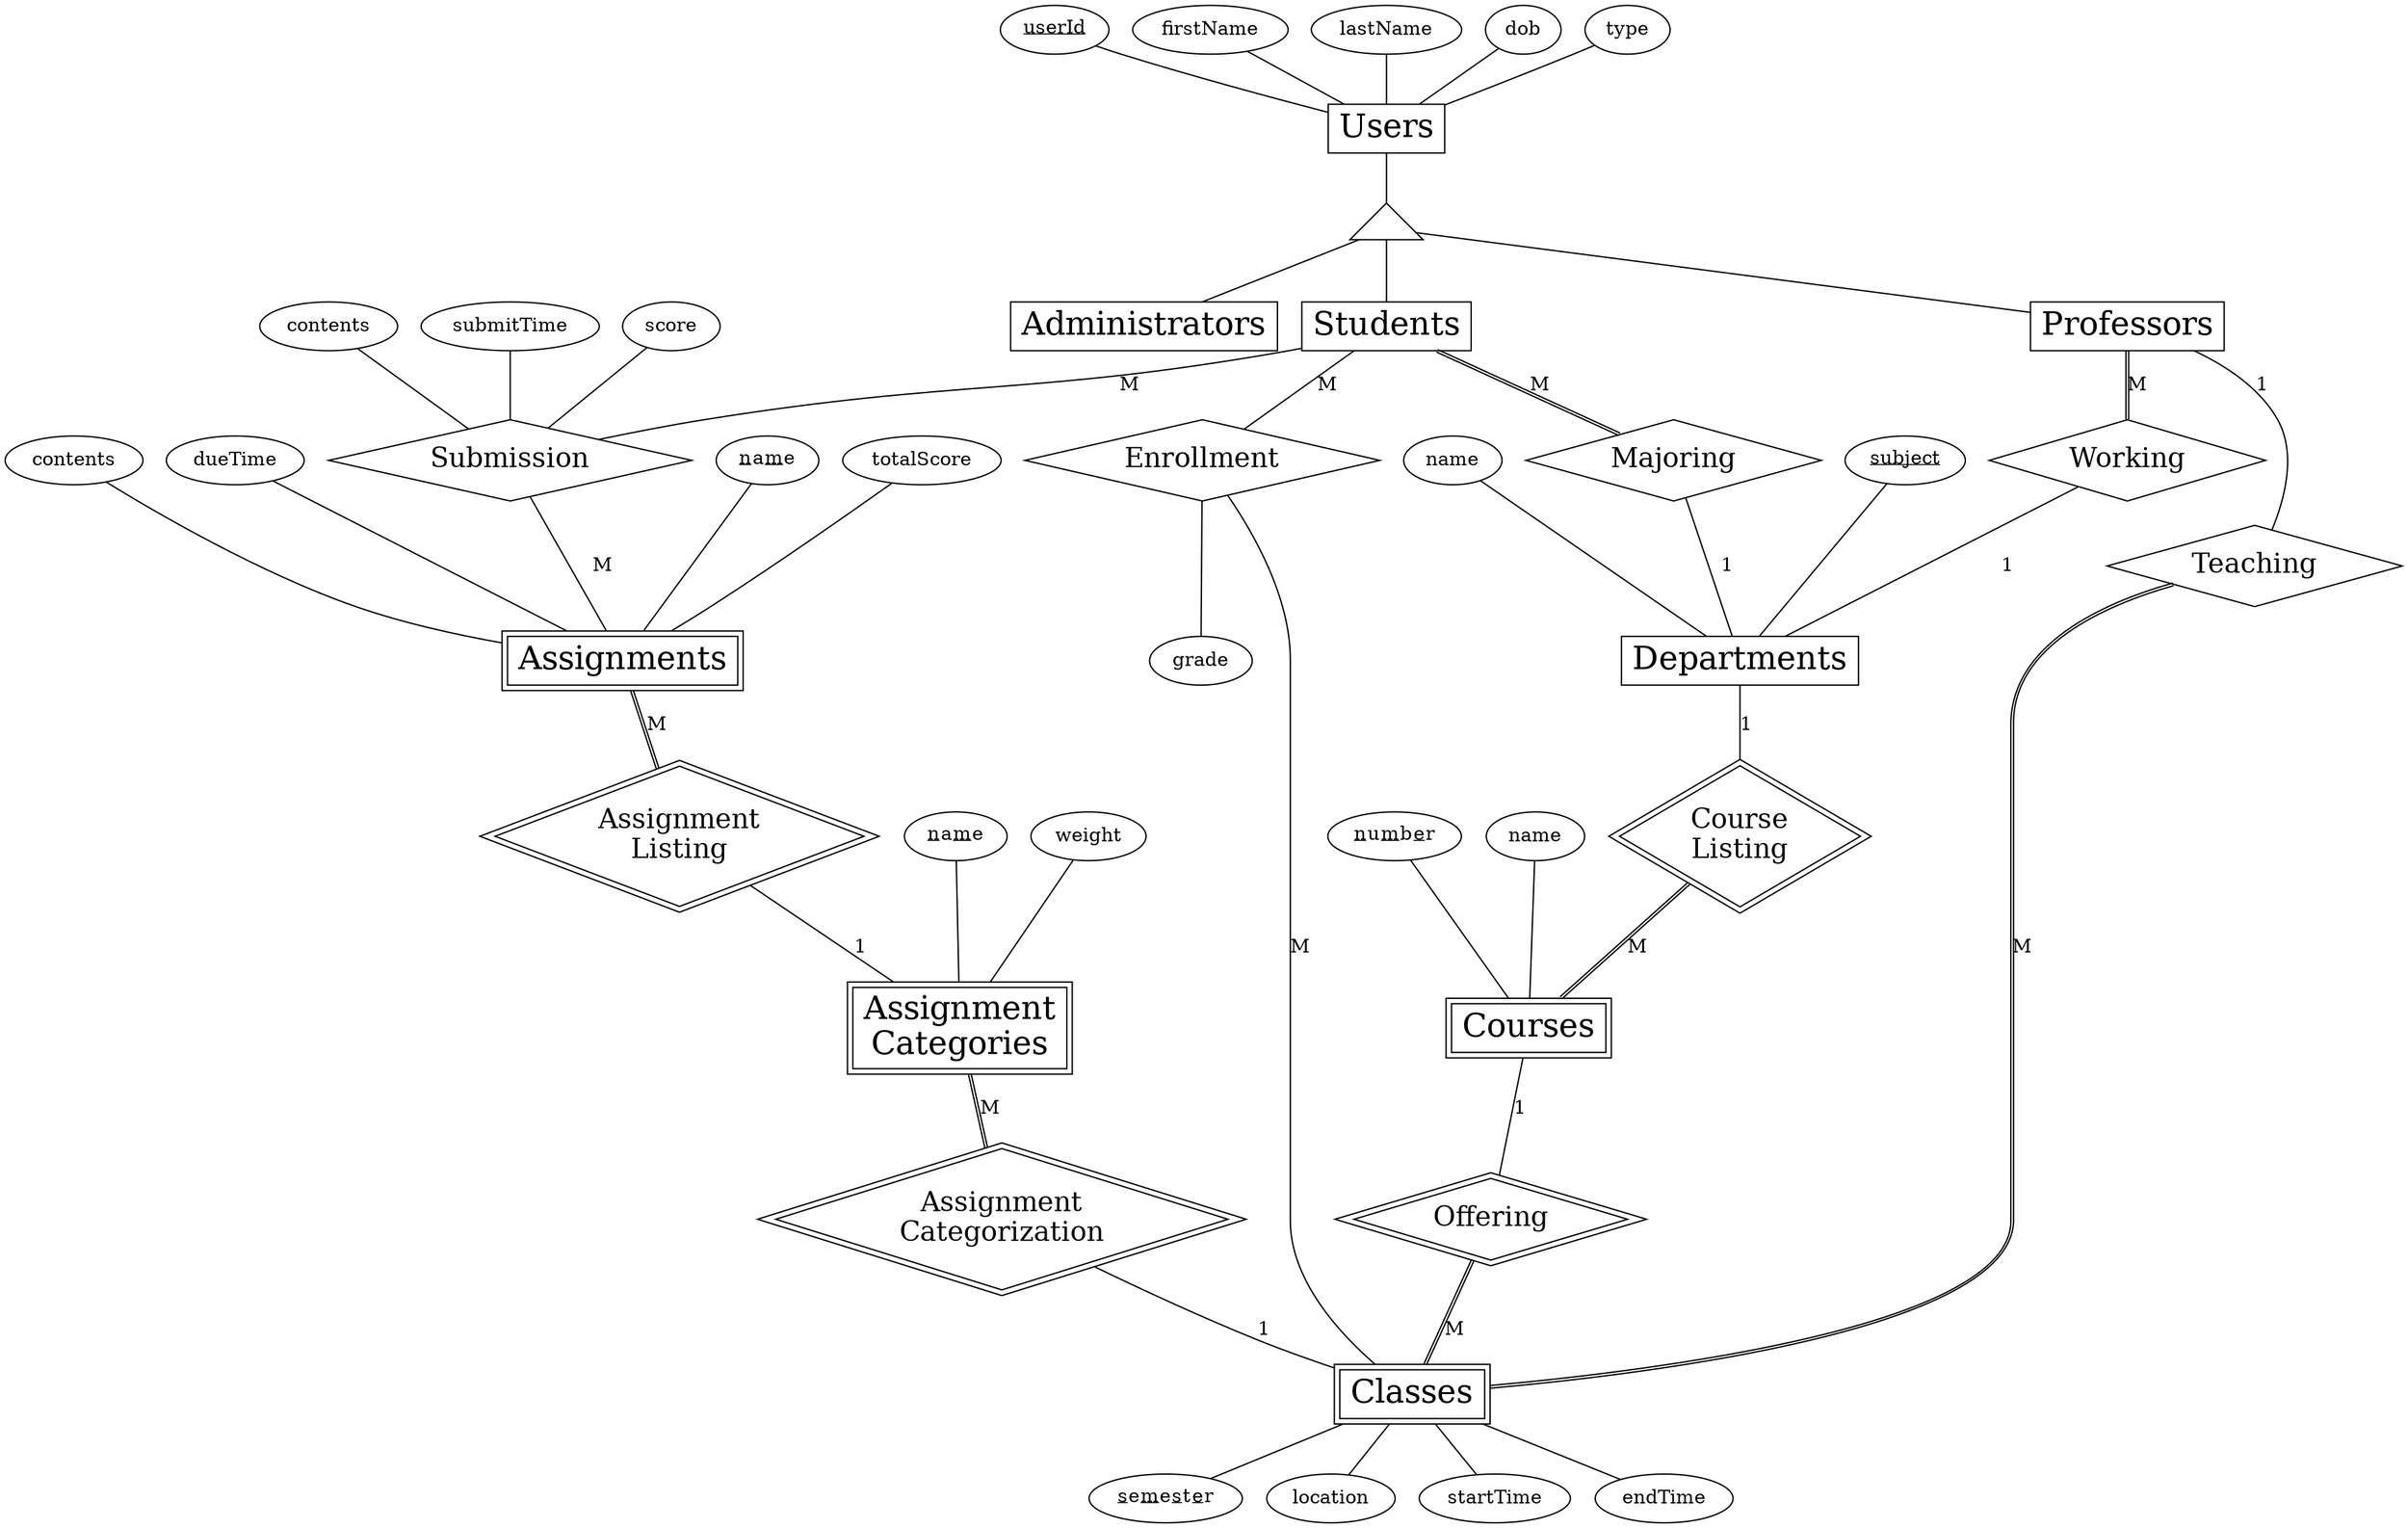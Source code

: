 graph G {
    Users [shape=rect fontsize=24]
    userId [label=<<u>userId</u>>]
    userId -- Users
    firstName -- Users
    lastName -- Users
    dob -- Users
    type -- Users
    
    ExtendsUsers [label="" shape=triangle]
    
    Administrators [shape=rect fontsize=24]
    
    Students [shape=rect fontsize=24]
    
    Professors [shape=rect fontsize=24]
    
    Users -- ExtendsUsers
    ExtendsUsers -- Administrators
    ExtendsUsers -- Students
    ExtendsUsers -- Professors
    
    Departments [shape=rect fontsize=24]
    subject [label=<<u>subject</u>>]
    subject -- Departments
    departmentName [label="name"]
    departmentName -- Departments
    
    Majoring [shape=diamond fontsize=20]
    Students -- Majoring [color="black:black" label="M"]
    Majoring -- Departments [label="1"]
    
    Working [shape=diamond fontsize=20]
    Professors -- Working [color="black:black" label="M"]
    Working -- Departments [label="1"]
    
    Courses [peripheries=2 shape=rect fontsize=24]
    number [label=<<u>n</u>u<u>m</u>b<u>e</u>r>]
    number -- Courses
    courseName [label="name"]
    courseName -- Courses
    
    CourseListing [
        label="Course\nListing"
        peripheries=2
        shape=diamond
        fontsize=20
    ]
    Departments -- CourseListing [label="1"]
    CourseListing -- Courses [
        color="black:black" label="M"]
    
    Classes [shape=rect peripheries=2 fontsize=24]
    semester [
        label=<<u>s</u>e<u>m</u>e<u>s</u>t<u>e</u>r>]
    Classes -- semester
    Classes -- location
    Classes -- startTime
    Classes -- endTime
    
    Offering [shape=diamond peripheries=2 fontsize=20]
    Courses -- Offering [label="1"]
    Offering -- Classes [
        color="black:black" label="M"]
    
    Enrollment [shape=diamond fontsize=20]
    Students -- Enrollment [label="M"]
    Enrollment -- Classes [label="M"]
    Enrollment -- grade
    
    Teaching [shape=diamond fontsize=20]
    Professors -- Teaching [label="1"]
    Teaching -- Classes [
        color="black:black" label="M"]
    
    AssignmentCategories [
        label="Assignment\nCategories"
        peripheries=2
        shape=rect
        fontsize=24
    ]
    assignmentCategoryName [label=<<u>n</u>a<u>m</u>e>]
    assignmentCategoryName -- AssignmentCategories
    weight -- AssignmentCategories
    
    AssignmentCategorization [
        label="Assignment\nCategorization"
        peripheries=2
        shape=diamond
        fontsize=20
    ]
    AssignmentCategories -- AssignmentCategorization [
        color="black:black" label="M"]
    AssignmentCategorization -- Classes [label="1"]
    
    Assignments [shape=rect peripheries=2 fontsize=24]
    assignmentName [label=<<u>n</u>a<u>m</u>e>]
    assignmentName -- Assignments
    totalScore -- Assignments
    assignmentContents [label="contents"]
    assignmentContents -- Assignments
    dueTime -- Assignments
    
    AssignmentListing [
        label="Assignment\nListing"
        peripheries=2
        shape=diamond
        fontsize=20
    ]
    Assignments -- AssignmentListing [
        color="black:black" label="M"]
    AssignmentListing -- AssignmentCategories [
        label="1"]
    
    Submission [shape=diamond fontsize=20]
    Students -- Submission [label="M"]
    Submission -- Assignments [label="M"]
    submissionContents [label="contents"]
    submissionContents -- Submission
    submitTime -- Submission
    score -- Submission
}